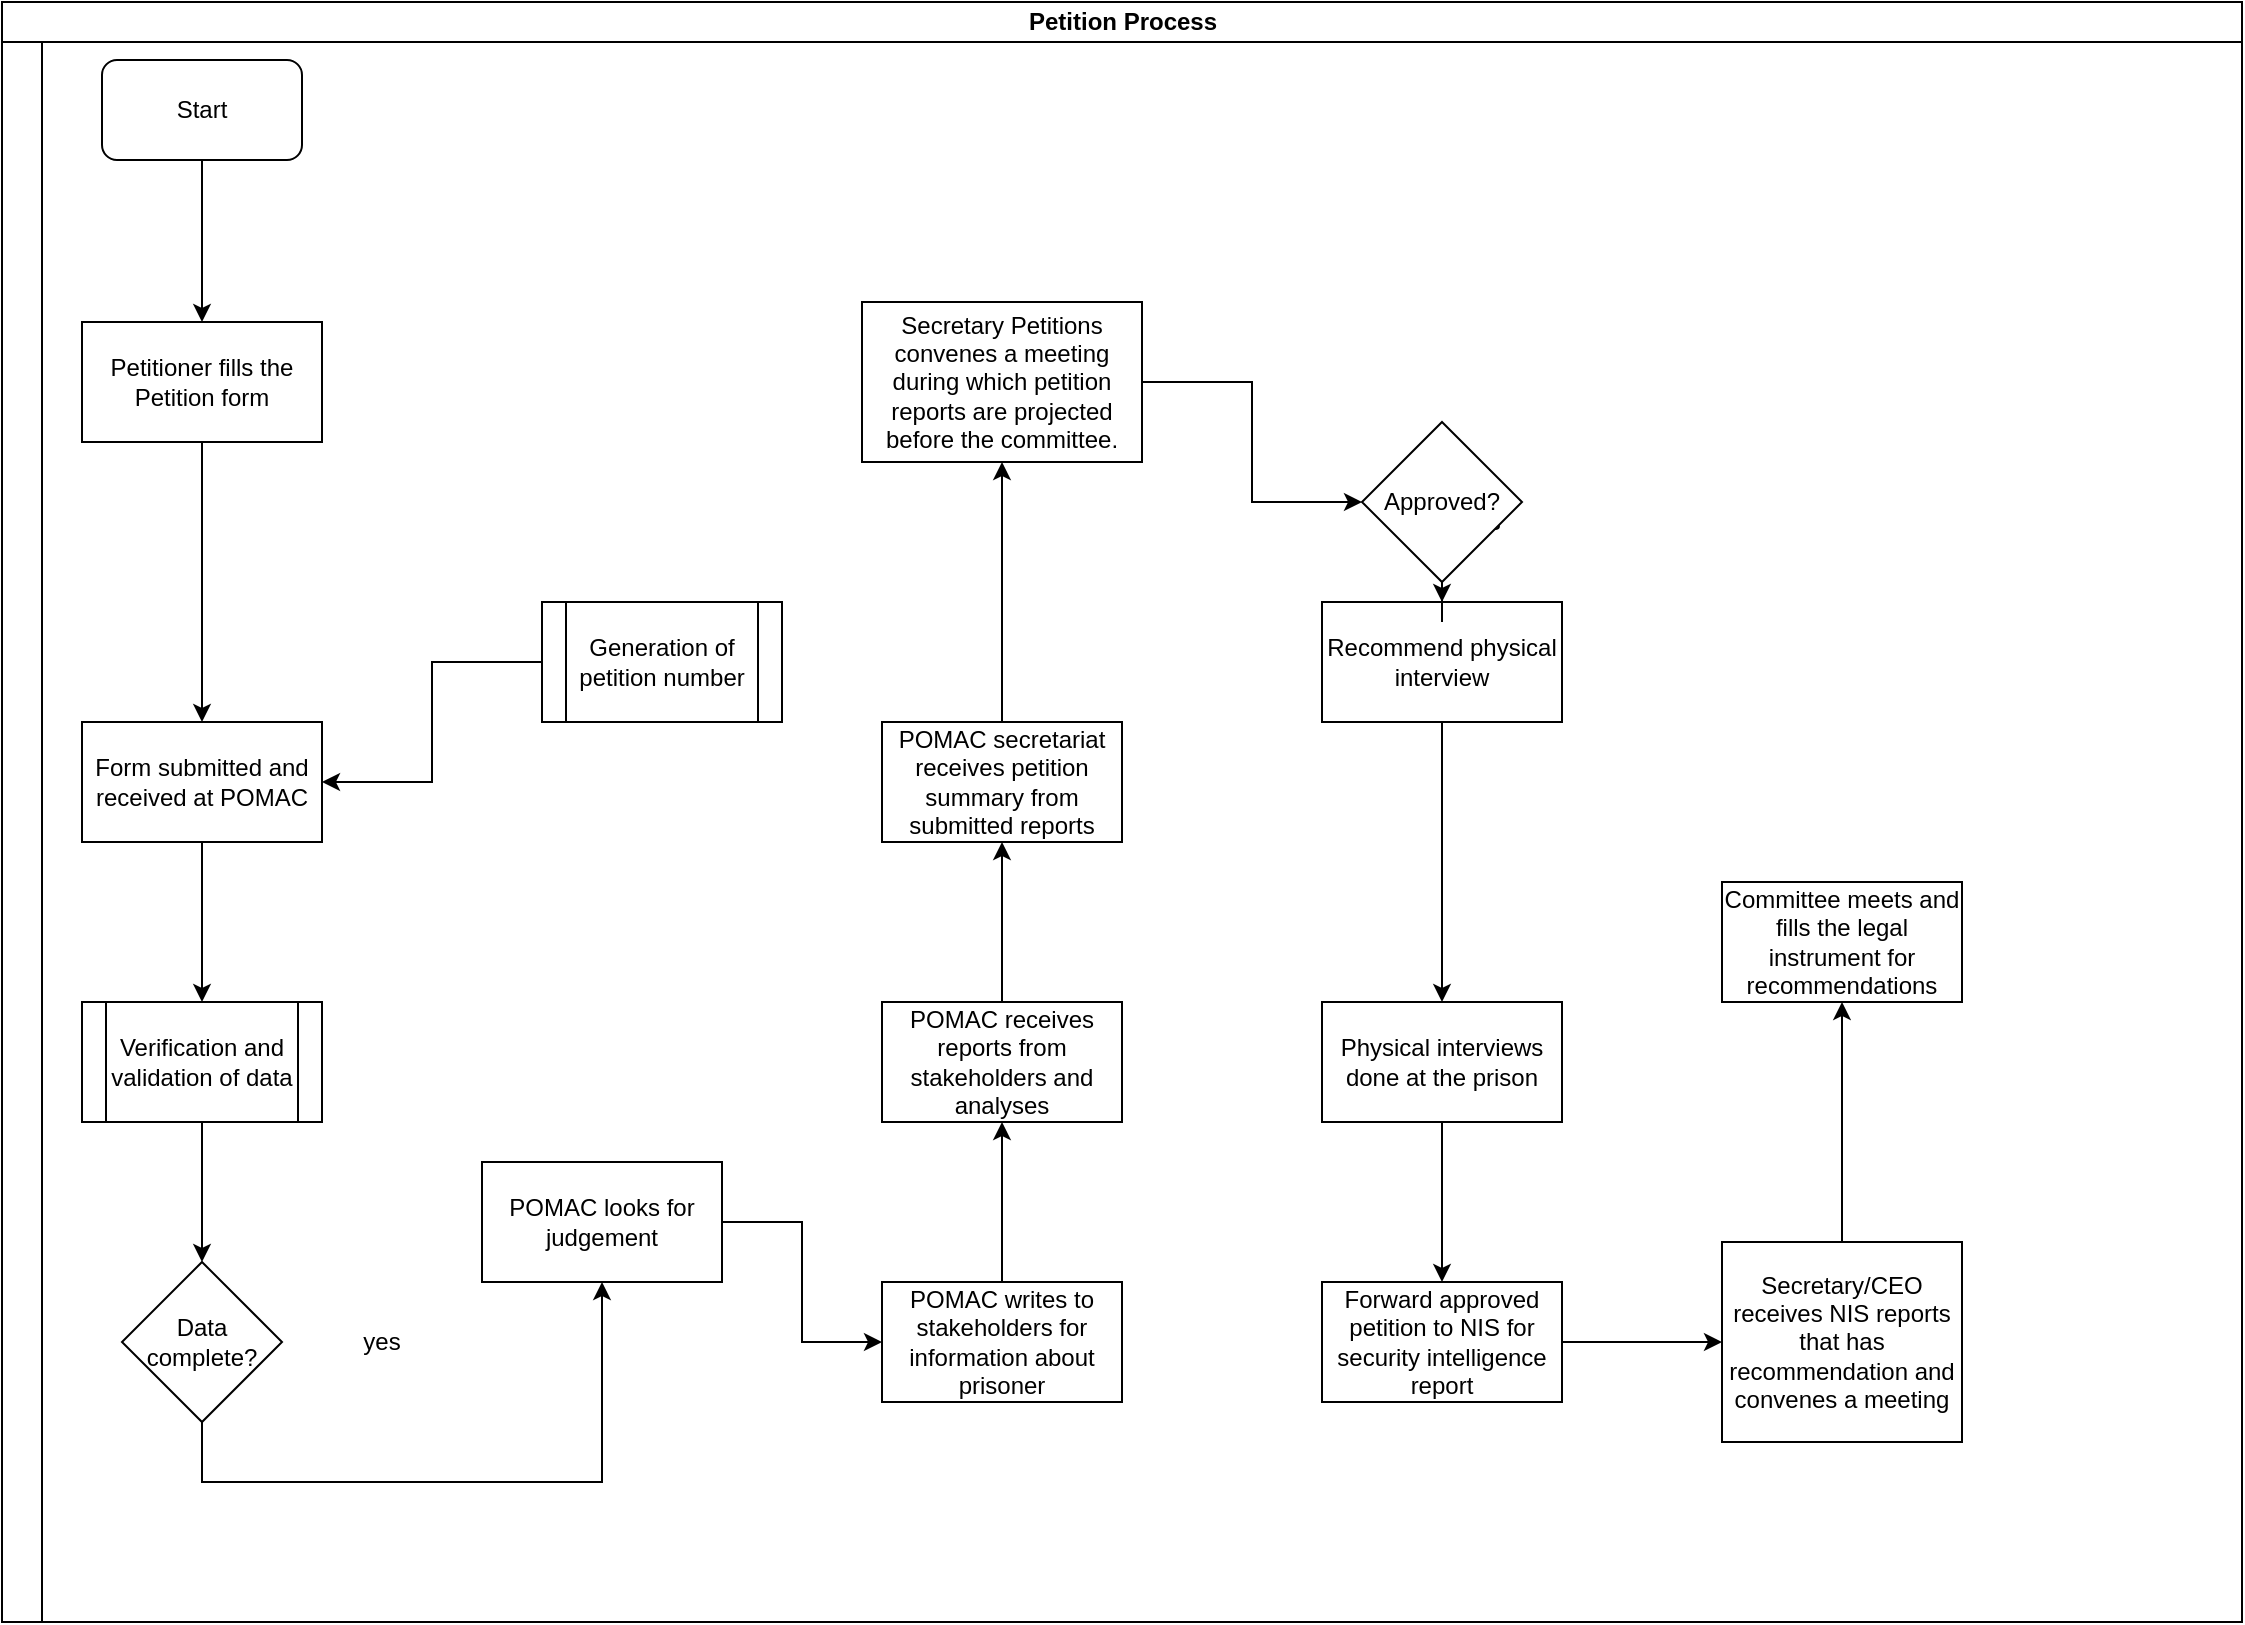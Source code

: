 <mxfile version="13.8.0" type="github">
  <diagram id="znga5Cu131E_-9qryZF8" name="Page-1">
    <mxGraphModel dx="910" dy="487" grid="1" gridSize="10" guides="1" tooltips="1" connect="1" arrows="1" fold="1" page="1" pageScale="1" pageWidth="1169" pageHeight="827" math="0" shadow="0">
      <root>
        <mxCell id="0" />
        <mxCell id="1" parent="0" />
        <mxCell id="tqYWSmG6XYO8T_lrHcQw-8" value="" style="edgeStyle=orthogonalEdgeStyle;rounded=0;orthogonalLoop=1;jettySize=auto;html=1;" parent="1" source="tqYWSmG6XYO8T_lrHcQw-5" target="tqYWSmG6XYO8T_lrHcQw-7" edge="1">
          <mxGeometry relative="1" as="geometry" />
        </mxCell>
        <mxCell id="tqYWSmG6XYO8T_lrHcQw-5" value="Form submitted and received at POMAC" style="whiteSpace=wrap;html=1;rounded=0;" parent="1" vertex="1">
          <mxGeometry x="60" y="360" width="120" height="60" as="geometry" />
        </mxCell>
        <mxCell id="tqYWSmG6XYO8T_lrHcQw-6" value="" style="edgeStyle=orthogonalEdgeStyle;rounded=0;orthogonalLoop=1;jettySize=auto;html=1;" parent="1" source="tqYWSmG6XYO8T_lrHcQw-4" target="tqYWSmG6XYO8T_lrHcQw-5" edge="1">
          <mxGeometry relative="1" as="geometry" />
        </mxCell>
        <mxCell id="tqYWSmG6XYO8T_lrHcQw-12" value="" style="edgeStyle=orthogonalEdgeStyle;rounded=0;orthogonalLoop=1;jettySize=auto;html=1;" parent="1" source="tqYWSmG6XYO8T_lrHcQw-7" target="tqYWSmG6XYO8T_lrHcQw-11" edge="1">
          <mxGeometry relative="1" as="geometry" />
        </mxCell>
        <mxCell id="18WlAGKv3SEhdBKcBWfW-1" value="Petition Process" style="swimlane;html=1;childLayout=stackLayout;resizeParent=1;resizeParentMax=0;horizontal=1;startSize=20;horizontalStack=0;" parent="1" vertex="1">
          <mxGeometry x="20" width="1120" height="810" as="geometry" />
        </mxCell>
        <mxCell id="18WlAGKv3SEhdBKcBWfW-2" value="" style="swimlane;html=1;startSize=20;horizontal=0;" parent="18WlAGKv3SEhdBKcBWfW-1" vertex="1">
          <mxGeometry y="20" width="1120" height="790" as="geometry" />
        </mxCell>
        <mxCell id="tqYWSmG6XYO8T_lrHcQw-3" value="" style="edgeStyle=orthogonalEdgeStyle;rounded=0;orthogonalLoop=1;jettySize=auto;html=1;entryX=0.5;entryY=0;entryDx=0;entryDy=0;" parent="18WlAGKv3SEhdBKcBWfW-2" source="tqYWSmG6XYO8T_lrHcQw-1" target="tqYWSmG6XYO8T_lrHcQw-4" edge="1">
          <mxGeometry relative="1" as="geometry">
            <mxPoint x="100" y="135" as="targetPoint" />
          </mxGeometry>
        </mxCell>
        <mxCell id="tqYWSmG6XYO8T_lrHcQw-1" value="Start" style="rounded=1;whiteSpace=wrap;html=1;" parent="18WlAGKv3SEhdBKcBWfW-2" vertex="1">
          <mxGeometry x="50" y="9" width="100" height="50" as="geometry" />
        </mxCell>
        <mxCell id="XICMrNqC_bUasMm1yP-3-15" value="yes" style="text;html=1;strokeColor=none;fillColor=none;align=center;verticalAlign=middle;whiteSpace=wrap;rounded=0;" vertex="1" parent="18WlAGKv3SEhdBKcBWfW-2">
          <mxGeometry x="720" y="230" width="40" height="20" as="geometry" />
        </mxCell>
        <mxCell id="XICMrNqC_bUasMm1yP-3-13" value="Recommend physical interview" style="whiteSpace=wrap;html=1;rounded=0;" vertex="1" parent="18WlAGKv3SEhdBKcBWfW-2">
          <mxGeometry x="660" y="280" width="120" height="60" as="geometry" />
        </mxCell>
        <mxCell id="XICMrNqC_bUasMm1yP-3-22" value="Committee meets and fills the legal instrument for recommendations" style="whiteSpace=wrap;html=1;rounded=0;" vertex="1" parent="18WlAGKv3SEhdBKcBWfW-2">
          <mxGeometry x="860" y="420" width="120" height="60" as="geometry" />
        </mxCell>
        <mxCell id="tqYWSmG6XYO8T_lrHcQw-13" value="POMAC looks for judgement " style="whiteSpace=wrap;html=1;rounded=0;" parent="18WlAGKv3SEhdBKcBWfW-2" vertex="1">
          <mxGeometry x="240" y="560" width="120" height="60" as="geometry" />
        </mxCell>
        <mxCell id="tqYWSmG6XYO8T_lrHcQw-9" value="Generation of petition number" style="shape=process;whiteSpace=wrap;html=1;backgroundOutline=1;" parent="18WlAGKv3SEhdBKcBWfW-2" vertex="1">
          <mxGeometry x="270" y="280" width="120" height="60" as="geometry" />
        </mxCell>
        <mxCell id="tqYWSmG6XYO8T_lrHcQw-4" value="Petitioner fills the Petition form" style="rounded=0;whiteSpace=wrap;html=1;" parent="18WlAGKv3SEhdBKcBWfW-2" vertex="1">
          <mxGeometry x="40" y="140" width="120" height="60" as="geometry" />
        </mxCell>
        <mxCell id="XICMrNqC_bUasMm1yP-3-7" value="Secretary Petitions convenes a meeting during which petition reports are projected before the committee." style="whiteSpace=wrap;html=1;rounded=0;" vertex="1" parent="18WlAGKv3SEhdBKcBWfW-2">
          <mxGeometry x="430" y="130" width="140" height="80" as="geometry" />
        </mxCell>
        <mxCell id="tqYWSmG6XYO8T_lrHcQw-15" value="yes" style="text;html=1;strokeColor=none;fillColor=none;align=center;verticalAlign=middle;whiteSpace=wrap;rounded=0;" parent="18WlAGKv3SEhdBKcBWfW-2" vertex="1">
          <mxGeometry x="170" y="640" width="40" height="20" as="geometry" />
        </mxCell>
        <mxCell id="tqYWSmG6XYO8T_lrHcQw-7" value="Verification and validation of data" style="shape=process;whiteSpace=wrap;html=1;backgroundOutline=1;rounded=0;" parent="1" vertex="1">
          <mxGeometry x="60" y="500" width="120" height="60" as="geometry" />
        </mxCell>
        <mxCell id="tqYWSmG6XYO8T_lrHcQw-10" value="" style="edgeStyle=orthogonalEdgeStyle;rounded=0;orthogonalLoop=1;jettySize=auto;html=1;" parent="1" source="tqYWSmG6XYO8T_lrHcQw-9" target="tqYWSmG6XYO8T_lrHcQw-5" edge="1">
          <mxGeometry relative="1" as="geometry" />
        </mxCell>
        <mxCell id="tqYWSmG6XYO8T_lrHcQw-14" value="" style="edgeStyle=orthogonalEdgeStyle;rounded=0;orthogonalLoop=1;jettySize=auto;html=1;" parent="1" source="tqYWSmG6XYO8T_lrHcQw-11" target="tqYWSmG6XYO8T_lrHcQw-13" edge="1">
          <mxGeometry relative="1" as="geometry">
            <Array as="points">
              <mxPoint x="120" y="740" />
              <mxPoint x="320" y="740" />
            </Array>
          </mxGeometry>
        </mxCell>
        <mxCell id="tqYWSmG6XYO8T_lrHcQw-11" value="Data complete?" style="rhombus;whiteSpace=wrap;html=1;rounded=0;" parent="1" vertex="1">
          <mxGeometry x="80" y="630" width="80" height="80" as="geometry" />
        </mxCell>
        <mxCell id="XICMrNqC_bUasMm1yP-3-4" value="" style="edgeStyle=orthogonalEdgeStyle;rounded=0;orthogonalLoop=1;jettySize=auto;html=1;" edge="1" parent="1" source="XICMrNqC_bUasMm1yP-3-1" target="XICMrNqC_bUasMm1yP-3-3">
          <mxGeometry relative="1" as="geometry" />
        </mxCell>
        <mxCell id="XICMrNqC_bUasMm1yP-3-1" value="POMAC writes to stakeholders for information about prisoner" style="whiteSpace=wrap;html=1;rounded=0;" vertex="1" parent="1">
          <mxGeometry x="460" y="640" width="120" height="60" as="geometry" />
        </mxCell>
        <mxCell id="XICMrNqC_bUasMm1yP-3-2" value="" style="edgeStyle=orthogonalEdgeStyle;rounded=0;orthogonalLoop=1;jettySize=auto;html=1;" edge="1" parent="1" source="tqYWSmG6XYO8T_lrHcQw-13" target="XICMrNqC_bUasMm1yP-3-1">
          <mxGeometry relative="1" as="geometry" />
        </mxCell>
        <mxCell id="XICMrNqC_bUasMm1yP-3-6" value="" style="edgeStyle=orthogonalEdgeStyle;rounded=0;orthogonalLoop=1;jettySize=auto;html=1;" edge="1" parent="1" source="XICMrNqC_bUasMm1yP-3-3" target="XICMrNqC_bUasMm1yP-3-5">
          <mxGeometry relative="1" as="geometry" />
        </mxCell>
        <mxCell id="XICMrNqC_bUasMm1yP-3-3" value="POMAC receives reports from stakeholders and analyses" style="whiteSpace=wrap;html=1;rounded=0;" vertex="1" parent="1">
          <mxGeometry x="460" y="500" width="120" height="60" as="geometry" />
        </mxCell>
        <mxCell id="XICMrNqC_bUasMm1yP-3-8" value="" style="edgeStyle=orthogonalEdgeStyle;rounded=0;orthogonalLoop=1;jettySize=auto;html=1;" edge="1" parent="1" source="XICMrNqC_bUasMm1yP-3-5" target="XICMrNqC_bUasMm1yP-3-7">
          <mxGeometry relative="1" as="geometry" />
        </mxCell>
        <mxCell id="XICMrNqC_bUasMm1yP-3-5" value="POMAC secretariat receives petition summary from submitted reports" style="whiteSpace=wrap;html=1;rounded=0;" vertex="1" parent="1">
          <mxGeometry x="460" y="360" width="120" height="60" as="geometry" />
        </mxCell>
        <mxCell id="XICMrNqC_bUasMm1yP-3-14" value="" style="edgeStyle=orthogonalEdgeStyle;rounded=0;orthogonalLoop=1;jettySize=auto;html=1;" edge="1" parent="1" source="XICMrNqC_bUasMm1yP-3-11" target="XICMrNqC_bUasMm1yP-3-13">
          <mxGeometry relative="1" as="geometry" />
        </mxCell>
        <mxCell id="XICMrNqC_bUasMm1yP-3-11" value="Approved?" style="rhombus;whiteSpace=wrap;html=1;rounded=0;" vertex="1" parent="1">
          <mxGeometry x="700" y="210" width="80" height="80" as="geometry" />
        </mxCell>
        <mxCell id="XICMrNqC_bUasMm1yP-3-12" value="" style="edgeStyle=orthogonalEdgeStyle;rounded=0;orthogonalLoop=1;jettySize=auto;html=1;" edge="1" parent="1" source="XICMrNqC_bUasMm1yP-3-7" target="XICMrNqC_bUasMm1yP-3-11">
          <mxGeometry relative="1" as="geometry" />
        </mxCell>
        <mxCell id="XICMrNqC_bUasMm1yP-3-19" value="" style="edgeStyle=orthogonalEdgeStyle;rounded=0;orthogonalLoop=1;jettySize=auto;html=1;" edge="1" parent="1" source="XICMrNqC_bUasMm1yP-3-16" target="XICMrNqC_bUasMm1yP-3-18">
          <mxGeometry relative="1" as="geometry" />
        </mxCell>
        <mxCell id="XICMrNqC_bUasMm1yP-3-16" value="Physical interviews done at the prison" style="whiteSpace=wrap;html=1;rounded=0;" vertex="1" parent="1">
          <mxGeometry x="680" y="500" width="120" height="60" as="geometry" />
        </mxCell>
        <mxCell id="XICMrNqC_bUasMm1yP-3-17" value="" style="edgeStyle=orthogonalEdgeStyle;rounded=0;orthogonalLoop=1;jettySize=auto;html=1;" edge="1" parent="1" source="XICMrNqC_bUasMm1yP-3-13" target="XICMrNqC_bUasMm1yP-3-16">
          <mxGeometry relative="1" as="geometry" />
        </mxCell>
        <mxCell id="XICMrNqC_bUasMm1yP-3-21" value="" style="edgeStyle=orthogonalEdgeStyle;rounded=0;orthogonalLoop=1;jettySize=auto;html=1;" edge="1" parent="1" source="XICMrNqC_bUasMm1yP-3-18" target="XICMrNqC_bUasMm1yP-3-20">
          <mxGeometry relative="1" as="geometry" />
        </mxCell>
        <mxCell id="XICMrNqC_bUasMm1yP-3-18" value="Forward approved petition to NIS for security intelligence report" style="whiteSpace=wrap;html=1;rounded=0;" vertex="1" parent="1">
          <mxGeometry x="680" y="640" width="120" height="60" as="geometry" />
        </mxCell>
        <mxCell id="XICMrNqC_bUasMm1yP-3-23" value="" style="edgeStyle=orthogonalEdgeStyle;rounded=0;orthogonalLoop=1;jettySize=auto;html=1;" edge="1" parent="1" source="XICMrNqC_bUasMm1yP-3-20" target="XICMrNqC_bUasMm1yP-3-22">
          <mxGeometry relative="1" as="geometry" />
        </mxCell>
        <mxCell id="XICMrNqC_bUasMm1yP-3-20" value="Secretary/CEO receives NIS reports that has recommendation and convenes a meeting" style="whiteSpace=wrap;html=1;rounded=0;" vertex="1" parent="1">
          <mxGeometry x="880" y="620" width="120" height="100" as="geometry" />
        </mxCell>
      </root>
    </mxGraphModel>
  </diagram>
</mxfile>
